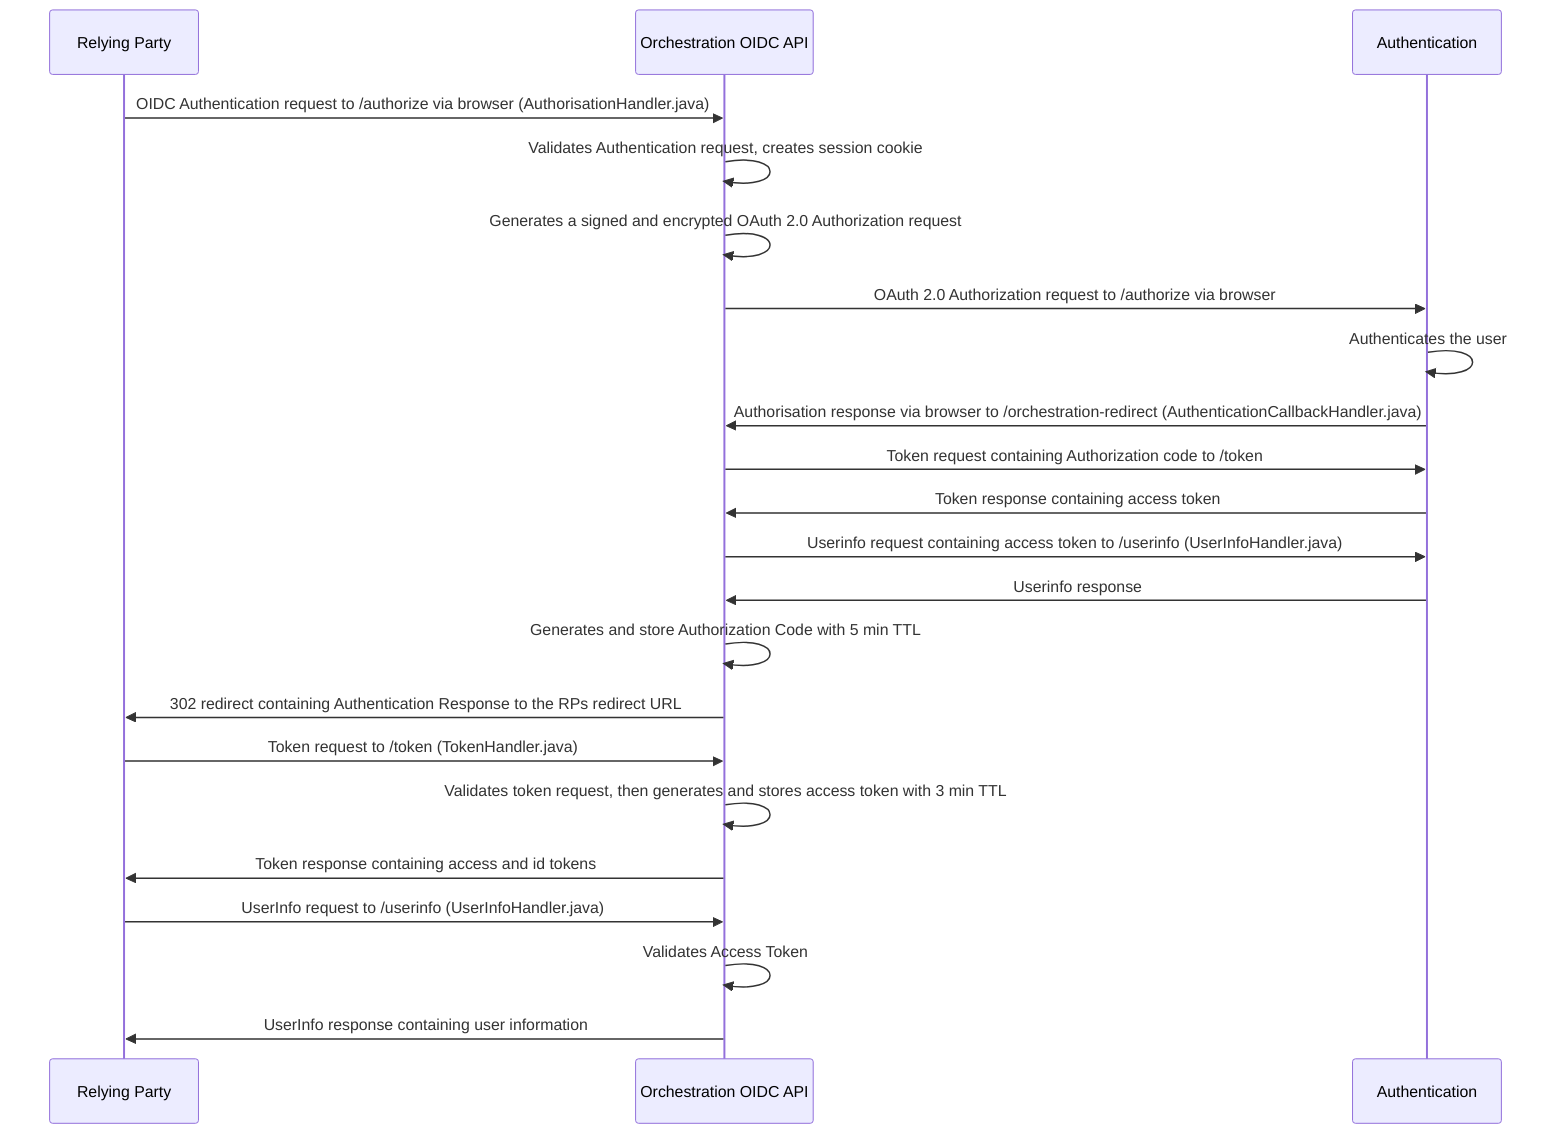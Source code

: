 sequenceDiagram
    participant rp as Relying Party
    participant orch_api as Orchestration OIDC API
    participant auth as Authentication
    rp ->> orch_api : OIDC Authentication request to /authorize via browser (AuthorisationHandler.java)
    orch_api  ->> orch_api : Validates Authentication request, creates session cookie
    orch_api ->> orch_api : Generates a signed and encrypted OAuth 2.0 Authorization request
    orch_api ->> auth : OAuth 2.0 Authorization request to /authorize via browser
    auth ->> auth : Authenticates the user
    auth ->> orch_api : Authorisation response via browser to /orchestration-redirect (AuthenticationCallbackHandler.java)
    orch_api ->> auth : Token request containing Authorization code to /token
    auth ->> orch_api : Token response containing access token
    orch_api ->> auth : Userinfo request containing access token to /userinfo (UserInfoHandler.java)
    auth ->> orch_api : Userinfo response
    orch_api ->> orch_api : Generates and store Authorization Code with 5 min TTL
    orch_api ->> rp : 302 redirect containing Authentication Response to the RPs redirect URL
    rp ->> orch_api : Token request to /token (TokenHandler.java)
    orch_api ->> orch_api : Validates token request, then generates and stores access token with 3 min TTL
    orch_api ->> rp : Token response containing access and id tokens
    rp ->> orch_api : UserInfo request to /userinfo (UserInfoHandler.java)
    orch_api ->> orch_api : Validates Access Token
    orch_api ->> rp : UserInfo response containing user information